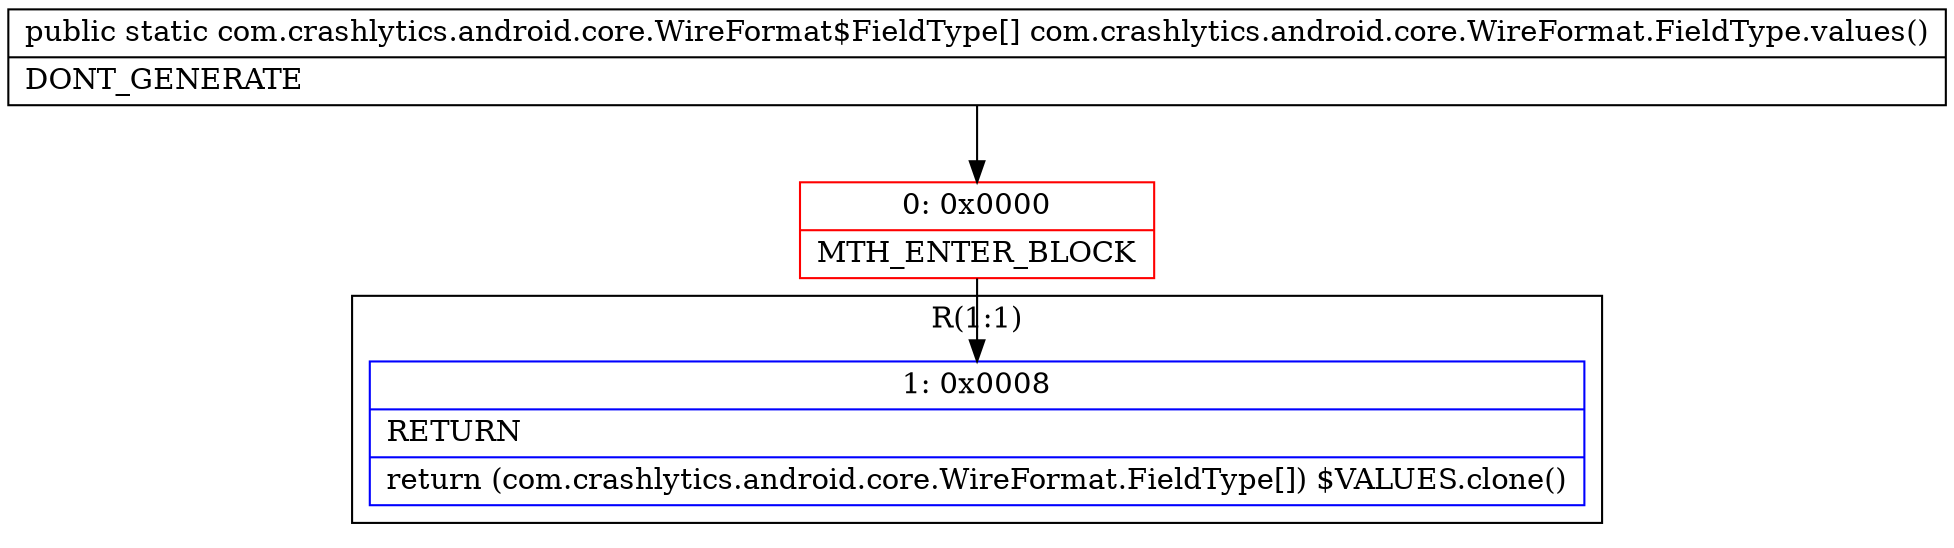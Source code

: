 digraph "CFG forcom.crashlytics.android.core.WireFormat.FieldType.values()[Lcom\/crashlytics\/android\/core\/WireFormat$FieldType;" {
subgraph cluster_Region_1434287336 {
label = "R(1:1)";
node [shape=record,color=blue];
Node_1 [shape=record,label="{1\:\ 0x0008|RETURN\l|return (com.crashlytics.android.core.WireFormat.FieldType[]) $VALUES.clone()\l}"];
}
Node_0 [shape=record,color=red,label="{0\:\ 0x0000|MTH_ENTER_BLOCK\l}"];
MethodNode[shape=record,label="{public static com.crashlytics.android.core.WireFormat$FieldType[] com.crashlytics.android.core.WireFormat.FieldType.values()  | DONT_GENERATE\l}"];
MethodNode -> Node_0;
Node_0 -> Node_1;
}

